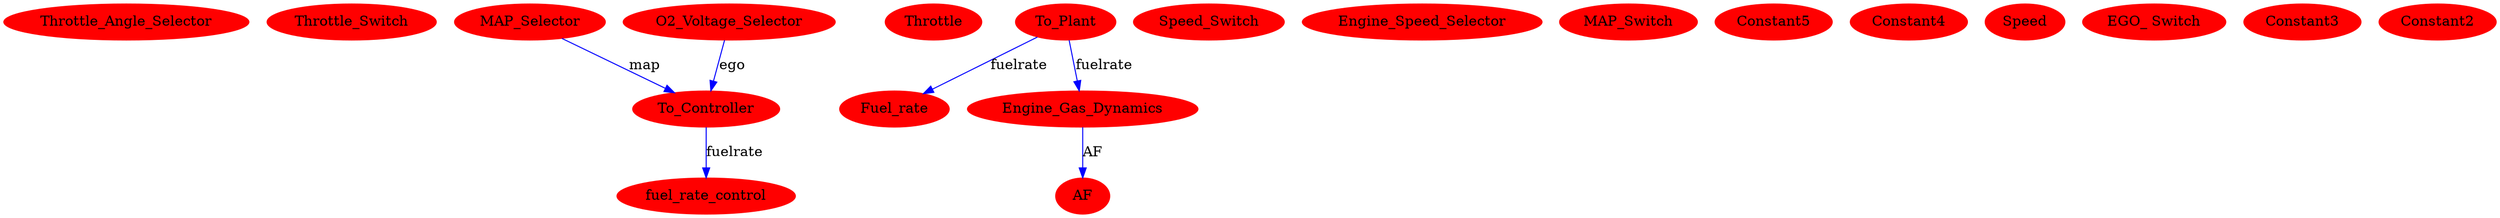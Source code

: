 strict digraph  {
Throttle_Angle_Selector [color=red, fillcolor=red, style=filled];
Throttle_Switch [color=red, fillcolor=red, style=filled];
To_Controller [color=red, fillcolor=red, style=filled];
Throttle [color=red, fillcolor=red, style=filled];
To_Plant [color=red, fillcolor=red, style=filled];
AF [color=red, fillcolor=red, style=filled];
Speed_Switch [color=red, fillcolor=red, style=filled];
fuel_rate_control [color=red, fillcolor=red, style=filled];
Engine_Speed_Selector [color=red, fillcolor=red, style=filled];
Fuel_rate [color=red, fillcolor=red, style=filled];
MAP_Selector [color=red, fillcolor=red, style=filled];
MAP_Switch [color=red, fillcolor=red, style=filled];
Engine_Gas_Dynamics [color=red, fillcolor=red, style=filled];
Constant5 [color=red, fillcolor=red, style=filled];
Constant4 [color=red, fillcolor=red, style=filled];
O2_Voltage_Selector [color=red, fillcolor=red, style=filled];
Speed [color=red, fillcolor=red, style=filled];
"EGO_ Switch" [color=red, fillcolor=red, style=filled];
Constant3 [color=red, fillcolor=red, style=filled];
Constant2 [color=red, fillcolor=red, style=filled];
To_Controller -> fuel_rate_control  [color=blue, label=fuelrate];
To_Plant -> Fuel_rate  [color=blue, label=fuelrate];
To_Plant -> Engine_Gas_Dynamics  [color=blue, label=fuelrate];
MAP_Selector -> To_Controller  [color=blue, label=map];
Engine_Gas_Dynamics -> AF  [color=blue, label=AF];
O2_Voltage_Selector -> To_Controller  [color=blue, label=ego];
}
